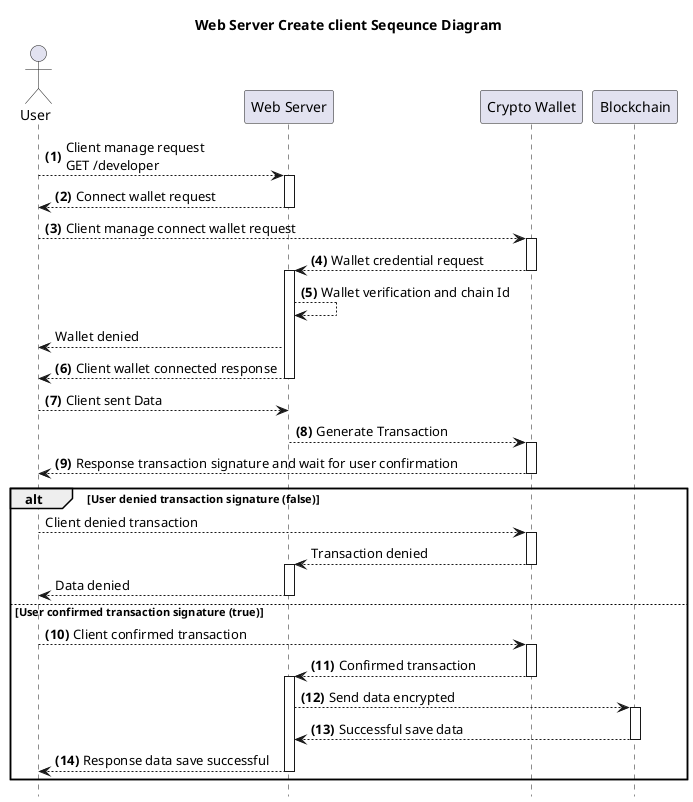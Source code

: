 @startuml Web Server Create client
title **Web Server Create client** Seqeunce Diagram
hide footbox
actor User
autonumber "<b>(0)"
"User" --> "Web Server" ++: Client manage request\nGET /developer
"Web Server" --> "User" --: Connect wallet request
"User" --> "Crypto Wallet" ++: Client manage connect wallet request
"Crypto Wallet" --> "Web Server" --++: Wallet credential request
"Web Server" --> "Web Server" : Wallet verification and chain Id
autonumber stop
"Web Server" --> "User" : Wallet denied
autonumber resume
"Web Server" --> "User" --: Client wallet connected response
"User" --> "Web Server" : Client sent Data
"Web Server" --> "Crypto Wallet" ++: Generate Transaction
"Crypto Wallet" --> "User" --: Response transaction signature and wait for user confirmation
alt User denied transaction signature (false)
    autonumber stop
    "User" --> "Crypto Wallet" ++: Client denied transaction
    "Crypto Wallet" --> "Web Server" --++: Transaction denied
    "Web Server" --> "User" --: Data denied
else User confirmed transaction signature (true)
    autonumber resume
    "User" --> "Crypto Wallet" ++: Client confirmed transaction
    "Crypto Wallet" --> "Web Server" --++: Confirmed transaction
    "Web Server" --> "Blockchain" ++: Send data encrypted
    "Blockchain" --> "Web Server" --: Successful save data
    "Web Server" --> "User" --: Response data save successful
end
@enduml